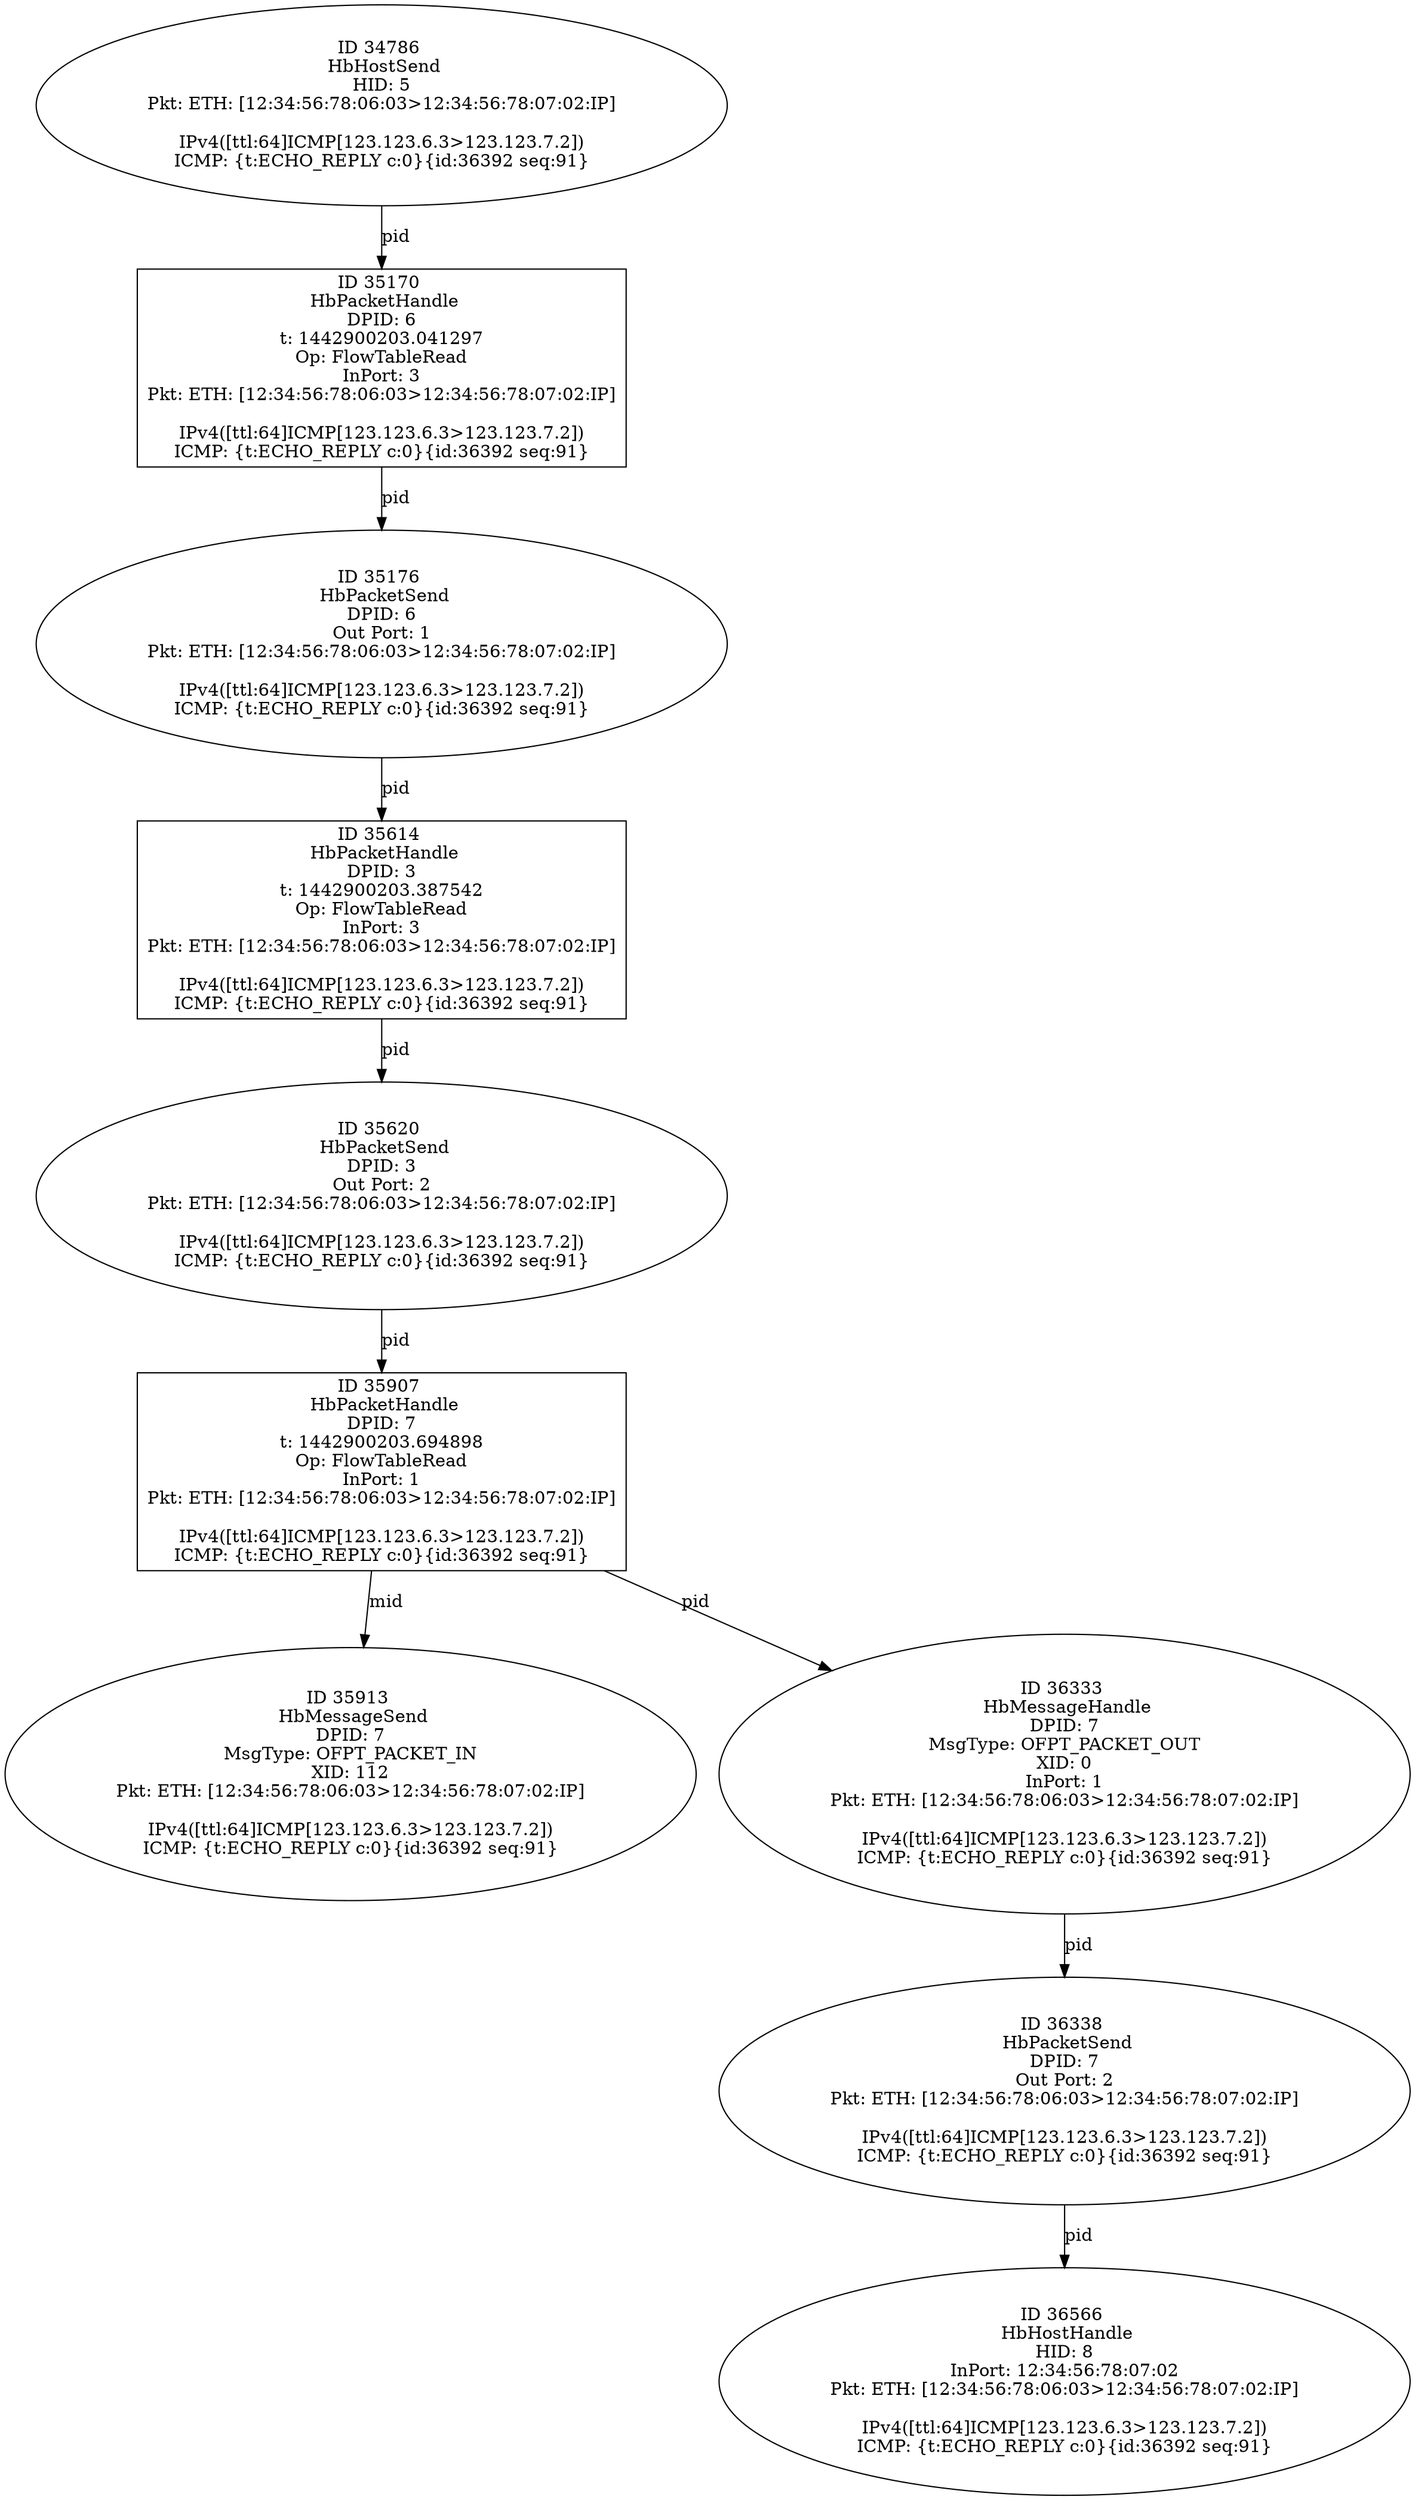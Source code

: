 strict digraph G {
34786 [shape=oval, event=<hb_events.HbHostSend object at 0x10efad450>, label="ID 34786 
 HbHostSend
HID: 5
Pkt: ETH: [12:34:56:78:06:03>12:34:56:78:07:02:IP]

IPv4([ttl:64]ICMP[123.123.6.3>123.123.7.2])
ICMP: {t:ECHO_REPLY c:0}{id:36392 seq:91}"];
35907 [shape=box, event=<hb_events.HbPacketHandle object at 0x10f3a86d0>, label="ID 35907 
 HbPacketHandle
DPID: 7
t: 1442900203.694898
Op: FlowTableRead
InPort: 1
Pkt: ETH: [12:34:56:78:06:03>12:34:56:78:07:02:IP]

IPv4([ttl:64]ICMP[123.123.6.3>123.123.7.2])
ICMP: {t:ECHO_REPLY c:0}{id:36392 seq:91}"];
35620 [shape=oval, event=<hb_events.HbPacketSend object at 0x10f24a1d0>, label="ID 35620 
 HbPacketSend
DPID: 3
Out Port: 2
Pkt: ETH: [12:34:56:78:06:03>12:34:56:78:07:02:IP]

IPv4([ttl:64]ICMP[123.123.6.3>123.123.7.2])
ICMP: {t:ECHO_REPLY c:0}{id:36392 seq:91}"];
35176 [shape=oval, event=<hb_events.HbPacketSend object at 0x10f0e6510>, label="ID 35176 
 HbPacketSend
DPID: 6
Out Port: 1
Pkt: ETH: [12:34:56:78:06:03>12:34:56:78:07:02:IP]

IPv4([ttl:64]ICMP[123.123.6.3>123.123.7.2])
ICMP: {t:ECHO_REPLY c:0}{id:36392 seq:91}"];
35913 [shape=oval, event=<hb_events.HbMessageSend object at 0x10f3a8cd0>, label="ID 35913 
 HbMessageSend
DPID: 7
MsgType: OFPT_PACKET_IN
XID: 112
Pkt: ETH: [12:34:56:78:06:03>12:34:56:78:07:02:IP]

IPv4([ttl:64]ICMP[123.123.6.3>123.123.7.2])
ICMP: {t:ECHO_REPLY c:0}{id:36392 seq:91}"];
35170 [shape=box, event=<hb_events.HbPacketHandle object at 0x10f0dad50>, label="ID 35170 
 HbPacketHandle
DPID: 6
t: 1442900203.041297
Op: FlowTableRead
InPort: 3
Pkt: ETH: [12:34:56:78:06:03>12:34:56:78:07:02:IP]

IPv4([ttl:64]ICMP[123.123.6.3>123.123.7.2])
ICMP: {t:ECHO_REPLY c:0}{id:36392 seq:91}"];
36333 [shape=oval, event=<hb_events.HbMessageHandle object at 0x10f58b310>, label="ID 36333 
 HbMessageHandle
DPID: 7
MsgType: OFPT_PACKET_OUT
XID: 0
InPort: 1
Pkt: ETH: [12:34:56:78:06:03>12:34:56:78:07:02:IP]

IPv4([ttl:64]ICMP[123.123.6.3>123.123.7.2])
ICMP: {t:ECHO_REPLY c:0}{id:36392 seq:91}"];
36338 [shape=oval, event=<hb_events.HbPacketSend object at 0x10f58b890>, label="ID 36338 
 HbPacketSend
DPID: 7
Out Port: 2
Pkt: ETH: [12:34:56:78:06:03>12:34:56:78:07:02:IP]

IPv4([ttl:64]ICMP[123.123.6.3>123.123.7.2])
ICMP: {t:ECHO_REPLY c:0}{id:36392 seq:91}"];
36566 [shape=oval, event=<hb_events.HbHostHandle object at 0x10f607d10>, label="ID 36566 
 HbHostHandle
HID: 8
InPort: 12:34:56:78:07:02
Pkt: ETH: [12:34:56:78:06:03>12:34:56:78:07:02:IP]

IPv4([ttl:64]ICMP[123.123.6.3>123.123.7.2])
ICMP: {t:ECHO_REPLY c:0}{id:36392 seq:91}"];
35614 [shape=box, event=<hb_events.HbPacketHandle object at 0x10f24a150>, label="ID 35614 
 HbPacketHandle
DPID: 3
t: 1442900203.387542
Op: FlowTableRead
InPort: 3
Pkt: ETH: [12:34:56:78:06:03>12:34:56:78:07:02:IP]

IPv4([ttl:64]ICMP[123.123.6.3>123.123.7.2])
ICMP: {t:ECHO_REPLY c:0}{id:36392 seq:91}"];
34786 -> 35170  [rel=pid, label=pid];
35907 -> 35913  [rel=mid, label=mid];
35907 -> 36333  [rel=pid, label=pid];
35620 -> 35907  [rel=pid, label=pid];
35176 -> 35614  [rel=pid, label=pid];
35170 -> 35176  [rel=pid, label=pid];
36333 -> 36338  [rel=pid, label=pid];
36338 -> 36566  [rel=pid, label=pid];
35614 -> 35620  [rel=pid, label=pid];
}
